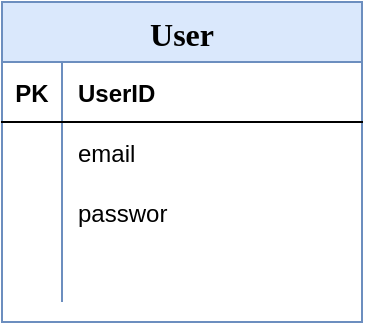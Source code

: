 <mxfile version="14.5.1" type="device"><diagram id="f1KncINRtns91m1Pc-y_" name="Page-1"><mxGraphModel dx="1038" dy="607" grid="1" gridSize="10" guides="1" tooltips="1" connect="1" arrows="1" fold="1" page="1" pageScale="1" pageWidth="850" pageHeight="1100" math="0" shadow="0"><root><mxCell id="0"/><mxCell id="1" parent="0"/><mxCell id="de5w7oa8DP310JKJo-r1-1" value="User" style="shape=table;startSize=30;container=1;collapsible=1;childLayout=tableLayout;fixedRows=1;rowLines=0;fontStyle=1;align=center;resizeLast=1;fontFamily=Verdana;fillColor=#dae8fc;strokeColor=#6c8ebf;fontSize=16;" vertex="1" parent="1"><mxGeometry x="150" y="180" width="180" height="160" as="geometry"/></mxCell><mxCell id="de5w7oa8DP310JKJo-r1-2" value="" style="shape=partialRectangle;collapsible=0;dropTarget=0;pointerEvents=0;fillColor=none;top=0;left=0;bottom=1;right=0;points=[[0,0.5],[1,0.5]];portConstraint=eastwest;" vertex="1" parent="de5w7oa8DP310JKJo-r1-1"><mxGeometry y="30" width="180" height="30" as="geometry"/></mxCell><mxCell id="de5w7oa8DP310JKJo-r1-3" value="PK" style="shape=partialRectangle;connectable=0;fillColor=none;top=0;left=0;bottom=0;right=0;fontStyle=1;overflow=hidden;" vertex="1" parent="de5w7oa8DP310JKJo-r1-2"><mxGeometry width="30" height="30" as="geometry"/></mxCell><mxCell id="de5w7oa8DP310JKJo-r1-4" value="UserID" style="shape=partialRectangle;connectable=0;fillColor=none;top=0;left=0;bottom=0;right=0;align=left;spacingLeft=6;fontStyle=1;overflow=hidden;" vertex="1" parent="de5w7oa8DP310JKJo-r1-2"><mxGeometry x="30" width="150" height="30" as="geometry"/></mxCell><mxCell id="de5w7oa8DP310JKJo-r1-5" value="" style="shape=partialRectangle;collapsible=0;dropTarget=0;pointerEvents=0;fillColor=none;top=0;left=0;bottom=0;right=0;points=[[0,0.5],[1,0.5]];portConstraint=eastwest;" vertex="1" parent="de5w7oa8DP310JKJo-r1-1"><mxGeometry y="60" width="180" height="30" as="geometry"/></mxCell><mxCell id="de5w7oa8DP310JKJo-r1-6" value="" style="shape=partialRectangle;connectable=0;fillColor=none;top=0;left=0;bottom=0;right=0;editable=1;overflow=hidden;" vertex="1" parent="de5w7oa8DP310JKJo-r1-5"><mxGeometry width="30" height="30" as="geometry"/></mxCell><mxCell id="de5w7oa8DP310JKJo-r1-7" value="email" style="shape=partialRectangle;connectable=0;fillColor=none;top=0;left=0;bottom=0;right=0;align=left;spacingLeft=6;overflow=hidden;" vertex="1" parent="de5w7oa8DP310JKJo-r1-5"><mxGeometry x="30" width="150" height="30" as="geometry"/></mxCell><mxCell id="de5w7oa8DP310JKJo-r1-8" value="" style="shape=partialRectangle;collapsible=0;dropTarget=0;pointerEvents=0;fillColor=none;top=0;left=0;bottom=0;right=0;points=[[0,0.5],[1,0.5]];portConstraint=eastwest;" vertex="1" parent="de5w7oa8DP310JKJo-r1-1"><mxGeometry y="90" width="180" height="30" as="geometry"/></mxCell><mxCell id="de5w7oa8DP310JKJo-r1-9" value="" style="shape=partialRectangle;connectable=0;fillColor=none;top=0;left=0;bottom=0;right=0;editable=1;overflow=hidden;" vertex="1" parent="de5w7oa8DP310JKJo-r1-8"><mxGeometry width="30" height="30" as="geometry"/></mxCell><mxCell id="de5w7oa8DP310JKJo-r1-10" value="passwor" style="shape=partialRectangle;connectable=0;fillColor=none;top=0;left=0;bottom=0;right=0;align=left;spacingLeft=6;overflow=hidden;" vertex="1" parent="de5w7oa8DP310JKJo-r1-8"><mxGeometry x="30" width="150" height="30" as="geometry"/></mxCell><mxCell id="de5w7oa8DP310JKJo-r1-11" value="" style="shape=partialRectangle;collapsible=0;dropTarget=0;pointerEvents=0;fillColor=none;top=0;left=0;bottom=0;right=0;points=[[0,0.5],[1,0.5]];portConstraint=eastwest;" vertex="1" parent="de5w7oa8DP310JKJo-r1-1"><mxGeometry y="120" width="180" height="30" as="geometry"/></mxCell><mxCell id="de5w7oa8DP310JKJo-r1-12" value="" style="shape=partialRectangle;connectable=0;fillColor=none;top=0;left=0;bottom=0;right=0;editable=1;overflow=hidden;" vertex="1" parent="de5w7oa8DP310JKJo-r1-11"><mxGeometry width="30" height="30" as="geometry"/></mxCell><mxCell id="de5w7oa8DP310JKJo-r1-13" value="" style="shape=partialRectangle;connectable=0;fillColor=none;top=0;left=0;bottom=0;right=0;align=left;spacingLeft=6;overflow=hidden;" vertex="1" parent="de5w7oa8DP310JKJo-r1-11"><mxGeometry x="30" width="150" height="30" as="geometry"/></mxCell></root></mxGraphModel></diagram></mxfile>